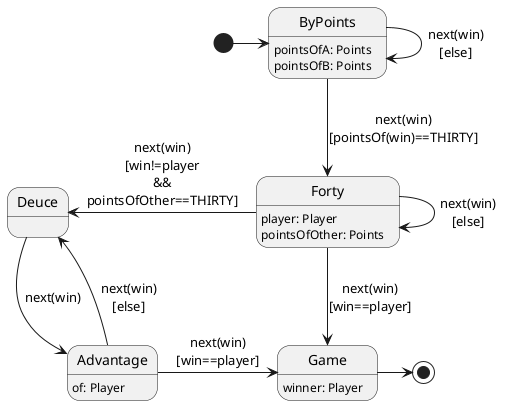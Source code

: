 @startuml
'https://plantuml.com/state-diagram

'state Score {
[*] -> ByPoints
state ByPoints {
  '[*] -> InitialState
  ByPoints: pointsOfA: Points\npointsOfB: Points
  'note right of InitialState : pointsOfA=LOVE\npointsOfB=LOVE
}

ByPoints -> ByPoints : next(win)\n[else]
ByPoints --> Forty : next(win)\n[pointsOf(win)==THIRTY]

Forty: player: Player\npointsOfOther: Points
Forty -left-> Deuce : next(win)\n[win!=player\n&&\npointsOfOther==THIRTY]
Forty -> Forty : next(win)\n[else]
Forty --> Game : next(win)\n[win==player]

Deuce --> Advantage: next(win)
Advantage: of: Player
Advantage -> Game :next(win)\n[win==player]
Advantage -up-> Deuce :next(win)\n[else]

Game: winner: Player
Game -> [*]
'}
'[*] --> Score
'Score --> [*]
@enduml